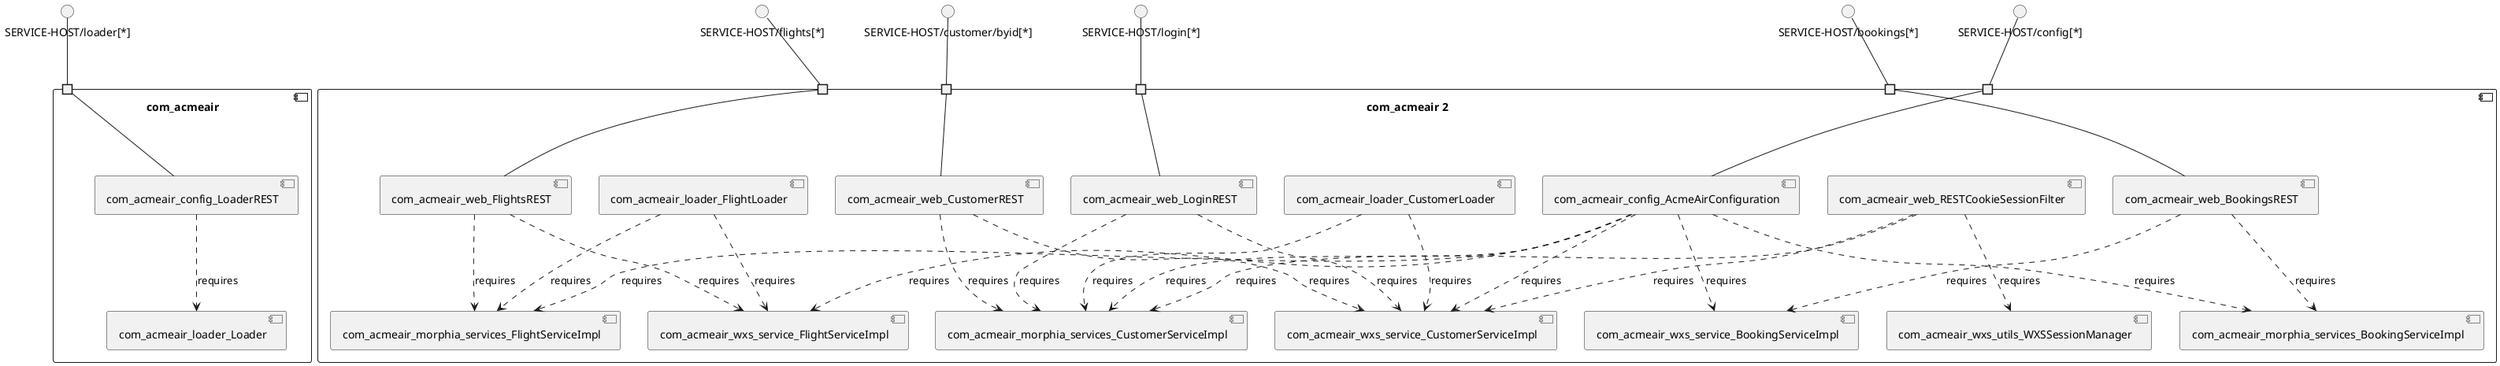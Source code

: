 @startuml
skinparam fixCircleLabelOverlapping true
skinparam componentStyle uml2
component "com_acmeair\n\n\n\n\n\n" {
[com_acmeair_config_LoaderREST]
[com_acmeair_loader_Loader]
portin " " as com_acmeair_requires_SERVICE_HOST_loader_
[com_acmeair_config_LoaderREST]..>[com_acmeair_loader_Loader] : requires
"com_acmeair_requires_SERVICE_HOST_loader_"--[com_acmeair_config_LoaderREST]
}
interface "SERVICE-HOST/loader[*]" as interface.SERVICE_HOST_loader_
interface.SERVICE_HOST_loader_--"com_acmeair_requires_SERVICE_HOST_loader_"
component "com_acmeair 2\n\n\n\n\n\n" {
[com_acmeair_web_FlightsREST]
[com_acmeair_config_AcmeAirConfiguration]
[com_acmeair_web_RESTCookieSessionFilter]
[com_acmeair_wxs_service_CustomerServiceImpl]
[com_acmeair_web_LoginREST]
[com_acmeair_web_CustomerREST]
[com_acmeair_wxs_service_FlightServiceImpl]
[com_acmeair_morphia_services_BookingServiceImpl]
[com_acmeair_wxs_service_BookingServiceImpl]
[com_acmeair_web_BookingsREST]
[com_acmeair_loader_CustomerLoader]
[com_acmeair_morphia_services_CustomerServiceImpl]
[com_acmeair_loader_FlightLoader]
[com_acmeair_morphia_services_FlightServiceImpl]
[com_acmeair_wxs_utils_WXSSessionManager]
portin " " as com_acmeair_2_requires_SERVICE_HOST_login_
portin " " as com_acmeair_2_requires_SERVICE_HOST_flights_
portin " " as com_acmeair_2_requires_SERVICE_HOST_customer_byid_
portin " " as com_acmeair_2_requires_SERVICE_HOST_bookings_
portin " " as com_acmeair_2_requires_SERVICE_HOST_config_
[com_acmeair_config_AcmeAirConfiguration]..>[com_acmeair_morphia_services_BookingServiceImpl] : requires
[com_acmeair_web_BookingsREST]..>[com_acmeair_wxs_service_BookingServiceImpl] : requires
[com_acmeair_web_FlightsREST]..>[com_acmeair_morphia_services_FlightServiceImpl] : requires
[com_acmeair_loader_FlightLoader]..>[com_acmeair_wxs_service_FlightServiceImpl] : requires
[com_acmeair_config_AcmeAirConfiguration]..>[com_acmeair_wxs_service_CustomerServiceImpl] : requires
[com_acmeair_loader_CustomerLoader]..>[com_acmeair_morphia_services_CustomerServiceImpl] : requires
[com_acmeair_web_RESTCookieSessionFilter]..>[com_acmeair_wxs_service_CustomerServiceImpl] : requires
[com_acmeair_web_RESTCookieSessionFilter]..>[com_acmeair_morphia_services_CustomerServiceImpl] : requires
[com_acmeair_web_LoginREST]..>[com_acmeair_wxs_service_CustomerServiceImpl] : requires
[com_acmeair_web_BookingsREST]..>[com_acmeair_morphia_services_BookingServiceImpl] : requires
[com_acmeair_web_RESTCookieSessionFilter]..>[com_acmeair_wxs_utils_WXSSessionManager] : requires
[com_acmeair_loader_FlightLoader]..>[com_acmeair_morphia_services_FlightServiceImpl] : requires
[com_acmeair_web_LoginREST]..>[com_acmeair_morphia_services_CustomerServiceImpl] : requires
[com_acmeair_web_FlightsREST]..>[com_acmeair_wxs_service_FlightServiceImpl] : requires
[com_acmeair_config_AcmeAirConfiguration]..>[com_acmeair_wxs_service_FlightServiceImpl] : requires
[com_acmeair_web_CustomerREST]..>[com_acmeair_wxs_service_CustomerServiceImpl] : requires
[com_acmeair_web_CustomerREST]..>[com_acmeair_morphia_services_CustomerServiceImpl] : requires
[com_acmeair_config_AcmeAirConfiguration]..>[com_acmeair_morphia_services_FlightServiceImpl] : requires
[com_acmeair_config_AcmeAirConfiguration]..>[com_acmeair_wxs_service_BookingServiceImpl] : requires
[com_acmeair_config_AcmeAirConfiguration]..>[com_acmeair_morphia_services_CustomerServiceImpl] : requires
[com_acmeair_loader_CustomerLoader]..>[com_acmeair_wxs_service_CustomerServiceImpl] : requires
"com_acmeair_2_requires_SERVICE_HOST_config_"--[com_acmeair_config_AcmeAirConfiguration]
"com_acmeair_2_requires_SERVICE_HOST_bookings_"--[com_acmeair_web_BookingsREST]
"com_acmeair_2_requires_SERVICE_HOST_login_"--[com_acmeair_web_LoginREST]
"com_acmeair_2_requires_SERVICE_HOST_customer_byid_"--[com_acmeair_web_CustomerREST]
"com_acmeair_2_requires_SERVICE_HOST_flights_"--[com_acmeair_web_FlightsREST]
}
interface "SERVICE-HOST/bookings[*]" as interface.SERVICE_HOST_bookings_
interface.SERVICE_HOST_bookings_--"com_acmeair_2_requires_SERVICE_HOST_bookings_"
interface "SERVICE-HOST/config[*]" as interface.SERVICE_HOST_config_
interface.SERVICE_HOST_config_--"com_acmeair_2_requires_SERVICE_HOST_config_"
interface "SERVICE-HOST/customer/byid[*]" as interface.SERVICE_HOST_customer_byid_
interface.SERVICE_HOST_customer_byid_--"com_acmeair_2_requires_SERVICE_HOST_customer_byid_"
interface "SERVICE-HOST/flights[*]" as interface.SERVICE_HOST_flights_
interface.SERVICE_HOST_flights_--"com_acmeair_2_requires_SERVICE_HOST_flights_"
interface "SERVICE-HOST/login[*]" as interface.SERVICE_HOST_login_
interface.SERVICE_HOST_login_--"com_acmeair_2_requires_SERVICE_HOST_login_"

@enduml
